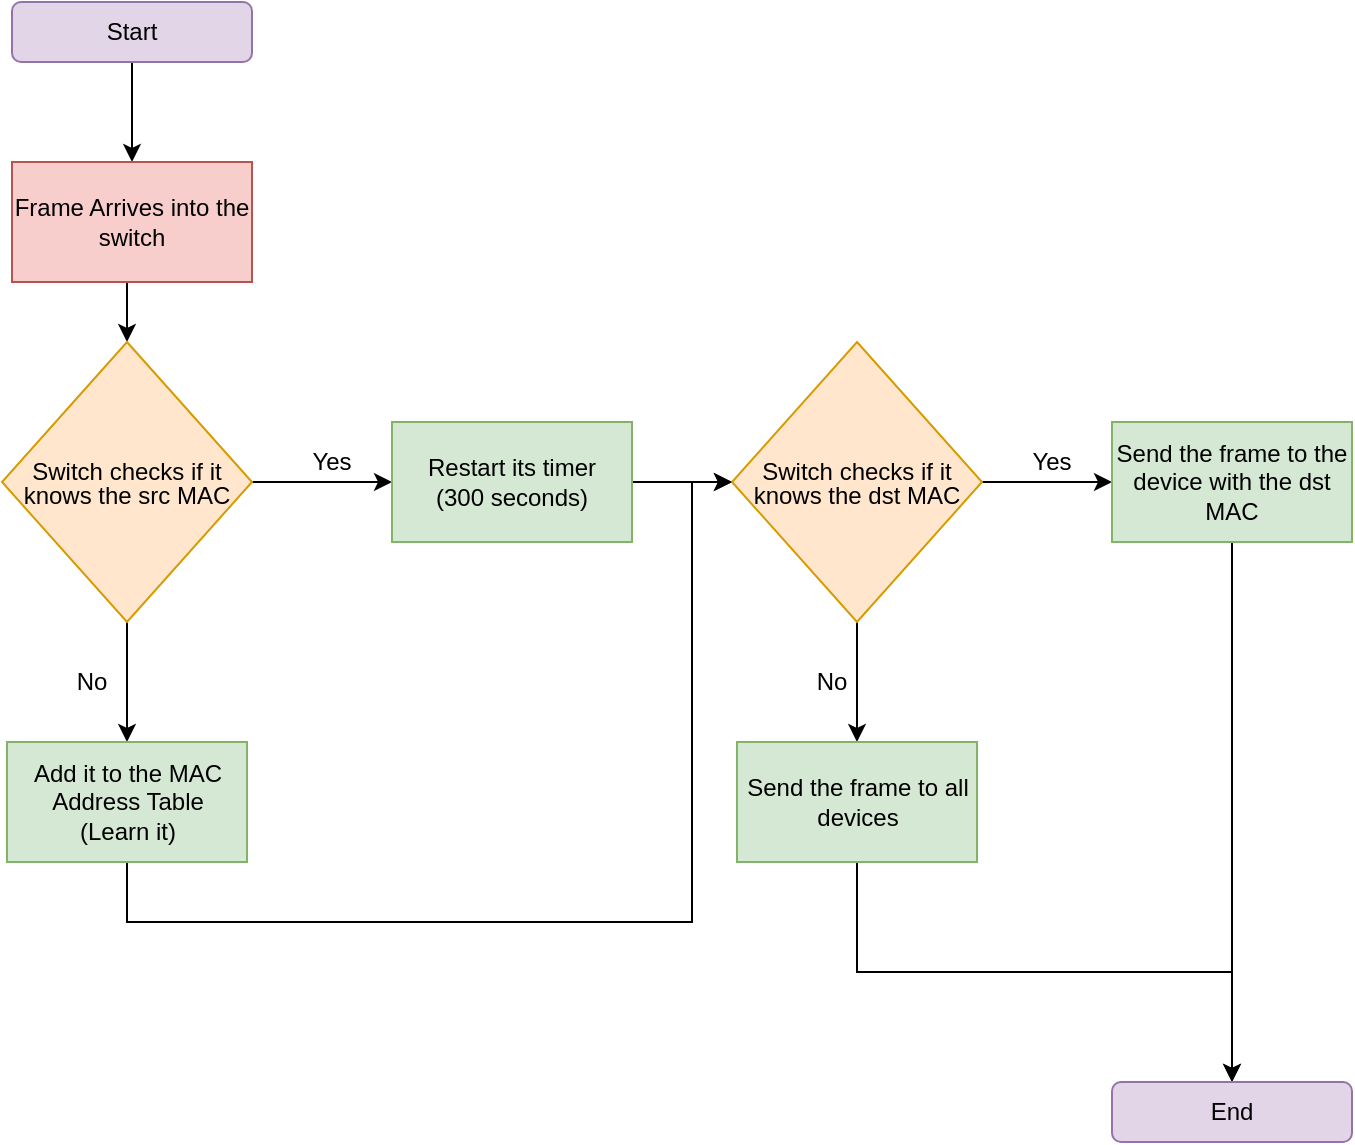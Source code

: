 <mxfile version="14.9.3" type="device"><diagram id="FWDY7nPMLPYXzf0SflNr" name="Page-1"><mxGraphModel dx="782" dy="436" grid="1" gridSize="10" guides="1" tooltips="1" connect="1" arrows="1" fold="1" page="1" pageScale="1" pageWidth="827" pageHeight="1169" math="0" shadow="0"><root><mxCell id="0"/><mxCell id="1" parent="0"/><mxCell id="VfKFclyvSuOp88QKR8y7-4" style="edgeStyle=orthogonalEdgeStyle;rounded=0;orthogonalLoop=1;jettySize=auto;html=1;exitX=0.5;exitY=1;exitDx=0;exitDy=0;entryX=0.5;entryY=0;entryDx=0;entryDy=0;" edge="1" parent="1" source="VfKFclyvSuOp88QKR8y7-1" target="VfKFclyvSuOp88QKR8y7-2"><mxGeometry relative="1" as="geometry"/></mxCell><mxCell id="VfKFclyvSuOp88QKR8y7-1" value="Start" style="rounded=1;whiteSpace=wrap;html=1;fillColor=#e1d5e7;strokeColor=#9673a6;" vertex="1" parent="1"><mxGeometry x="320" y="30" width="120" height="30" as="geometry"/></mxCell><mxCell id="VfKFclyvSuOp88QKR8y7-5" style="edgeStyle=orthogonalEdgeStyle;rounded=0;orthogonalLoop=1;jettySize=auto;html=1;exitX=0.5;exitY=1;exitDx=0;exitDy=0;entryX=0.5;entryY=0;entryDx=0;entryDy=0;" edge="1" parent="1" source="VfKFclyvSuOp88QKR8y7-2" target="VfKFclyvSuOp88QKR8y7-3"><mxGeometry relative="1" as="geometry"/></mxCell><mxCell id="VfKFclyvSuOp88QKR8y7-2" value="Frame Arrives into the switch" style="rounded=0;whiteSpace=wrap;html=1;fillColor=#f8cecc;strokeColor=#b85450;" vertex="1" parent="1"><mxGeometry x="320" y="110" width="120" height="60" as="geometry"/></mxCell><mxCell id="VfKFclyvSuOp88QKR8y7-8" style="edgeStyle=orthogonalEdgeStyle;rounded=0;orthogonalLoop=1;jettySize=auto;html=1;entryX=0;entryY=0.5;entryDx=0;entryDy=0;" edge="1" parent="1" source="VfKFclyvSuOp88QKR8y7-3" target="VfKFclyvSuOp88QKR8y7-6"><mxGeometry relative="1" as="geometry"/></mxCell><mxCell id="VfKFclyvSuOp88QKR8y7-20" style="edgeStyle=orthogonalEdgeStyle;rounded=0;orthogonalLoop=1;jettySize=auto;html=1;exitX=0.5;exitY=1;exitDx=0;exitDy=0;entryX=0.5;entryY=0;entryDx=0;entryDy=0;" edge="1" parent="1" source="VfKFclyvSuOp88QKR8y7-3" target="VfKFclyvSuOp88QKR8y7-19"><mxGeometry relative="1" as="geometry"/></mxCell><mxCell id="VfKFclyvSuOp88QKR8y7-3" value="&lt;p style=&quot;line-height: 100%&quot;&gt;Switch checks if it knows the src MAC&lt;/p&gt;" style="rhombus;whiteSpace=wrap;html=1;align=center;fillColor=#ffe6cc;strokeColor=#d79b00;" vertex="1" parent="1"><mxGeometry x="315" y="200" width="125" height="140" as="geometry"/></mxCell><mxCell id="VfKFclyvSuOp88QKR8y7-9" style="edgeStyle=orthogonalEdgeStyle;rounded=0;orthogonalLoop=1;jettySize=auto;html=1;" edge="1" parent="1" source="VfKFclyvSuOp88QKR8y7-6"><mxGeometry relative="1" as="geometry"><mxPoint x="680" y="270" as="targetPoint"/></mxGeometry></mxCell><mxCell id="VfKFclyvSuOp88QKR8y7-6" value="Restart its timer&lt;br&gt;(300 seconds)" style="rounded=0;whiteSpace=wrap;html=1;fillColor=#d5e8d4;strokeColor=#82b366;" vertex="1" parent="1"><mxGeometry x="510" y="240" width="120" height="60" as="geometry"/></mxCell><mxCell id="VfKFclyvSuOp88QKR8y7-10" value="Yes" style="text;html=1;strokeColor=none;fillColor=none;align=center;verticalAlign=middle;whiteSpace=wrap;rounded=0;" vertex="1" parent="1"><mxGeometry x="460" y="250" width="40" height="20" as="geometry"/></mxCell><mxCell id="VfKFclyvSuOp88QKR8y7-14" style="edgeStyle=orthogonalEdgeStyle;rounded=0;orthogonalLoop=1;jettySize=auto;html=1;exitX=1;exitY=0.5;exitDx=0;exitDy=0;entryX=0;entryY=0.5;entryDx=0;entryDy=0;" edge="1" parent="1" source="VfKFclyvSuOp88QKR8y7-12" target="VfKFclyvSuOp88QKR8y7-13"><mxGeometry relative="1" as="geometry"/></mxCell><mxCell id="VfKFclyvSuOp88QKR8y7-17" style="edgeStyle=orthogonalEdgeStyle;rounded=0;orthogonalLoop=1;jettySize=auto;html=1;exitX=0.5;exitY=1;exitDx=0;exitDy=0;entryX=0.5;entryY=0;entryDx=0;entryDy=0;" edge="1" parent="1" source="VfKFclyvSuOp88QKR8y7-12" target="VfKFclyvSuOp88QKR8y7-16"><mxGeometry relative="1" as="geometry"/></mxCell><mxCell id="VfKFclyvSuOp88QKR8y7-12" value="&lt;p style=&quot;line-height: 100%&quot;&gt;Switch checks if it knows the dst MAC&lt;/p&gt;" style="rhombus;whiteSpace=wrap;html=1;align=center;fillColor=#ffe6cc;strokeColor=#d79b00;" vertex="1" parent="1"><mxGeometry x="680" y="200" width="125" height="140" as="geometry"/></mxCell><mxCell id="VfKFclyvSuOp88QKR8y7-26" style="edgeStyle=orthogonalEdgeStyle;rounded=0;orthogonalLoop=1;jettySize=auto;html=1;exitX=0.5;exitY=1;exitDx=0;exitDy=0;" edge="1" parent="1" source="VfKFclyvSuOp88QKR8y7-13" target="VfKFclyvSuOp88QKR8y7-24"><mxGeometry relative="1" as="geometry"/></mxCell><mxCell id="VfKFclyvSuOp88QKR8y7-13" value="Send the frame to the device with the dst MAC" style="rounded=0;whiteSpace=wrap;html=1;strokeColor=#82b366;fillColor=#d5e8d4;" vertex="1" parent="1"><mxGeometry x="870" y="240" width="120" height="60" as="geometry"/></mxCell><mxCell id="VfKFclyvSuOp88QKR8y7-15" value="Yes" style="text;html=1;strokeColor=none;fillColor=none;align=center;verticalAlign=middle;whiteSpace=wrap;rounded=0;" vertex="1" parent="1"><mxGeometry x="820" y="250" width="40" height="20" as="geometry"/></mxCell><mxCell id="VfKFclyvSuOp88QKR8y7-25" style="edgeStyle=orthogonalEdgeStyle;rounded=0;orthogonalLoop=1;jettySize=auto;html=1;exitX=0.5;exitY=1;exitDx=0;exitDy=0;entryX=0.5;entryY=0;entryDx=0;entryDy=0;" edge="1" parent="1" source="VfKFclyvSuOp88QKR8y7-16" target="VfKFclyvSuOp88QKR8y7-24"><mxGeometry relative="1" as="geometry"/></mxCell><mxCell id="VfKFclyvSuOp88QKR8y7-16" value="Send the frame to all devices" style="rounded=0;whiteSpace=wrap;html=1;fillColor=#d5e8d4;strokeColor=#82b366;" vertex="1" parent="1"><mxGeometry x="682.5" y="400" width="120" height="60" as="geometry"/></mxCell><mxCell id="VfKFclyvSuOp88QKR8y7-18" value="No" style="text;html=1;strokeColor=none;fillColor=none;align=center;verticalAlign=middle;whiteSpace=wrap;rounded=0;" vertex="1" parent="1"><mxGeometry x="710" y="360" width="40" height="20" as="geometry"/></mxCell><mxCell id="VfKFclyvSuOp88QKR8y7-22" style="edgeStyle=orthogonalEdgeStyle;rounded=0;orthogonalLoop=1;jettySize=auto;html=1;entryX=0;entryY=0.5;entryDx=0;entryDy=0;exitX=0.5;exitY=1;exitDx=0;exitDy=0;" edge="1" parent="1" source="VfKFclyvSuOp88QKR8y7-19" target="VfKFclyvSuOp88QKR8y7-12"><mxGeometry relative="1" as="geometry"><mxPoint x="670" y="280" as="targetPoint"/><mxPoint x="480" y="500" as="sourcePoint"/><Array as="points"><mxPoint x="378" y="490"/><mxPoint x="660" y="490"/><mxPoint x="660" y="270"/></Array></mxGeometry></mxCell><mxCell id="VfKFclyvSuOp88QKR8y7-19" value="Add it to the MAC Address Table &lt;br&gt;(Learn it)" style="rounded=0;whiteSpace=wrap;html=1;fillColor=#d5e8d4;strokeColor=#82b366;" vertex="1" parent="1"><mxGeometry x="317.5" y="400" width="120" height="60" as="geometry"/></mxCell><mxCell id="VfKFclyvSuOp88QKR8y7-21" value="No" style="text;html=1;strokeColor=none;fillColor=none;align=center;verticalAlign=middle;whiteSpace=wrap;rounded=0;" vertex="1" parent="1"><mxGeometry x="340" y="360" width="40" height="20" as="geometry"/></mxCell><mxCell id="VfKFclyvSuOp88QKR8y7-24" value="End" style="rounded=1;whiteSpace=wrap;html=1;fillColor=#e1d5e7;strokeColor=#9673a6;" vertex="1" parent="1"><mxGeometry x="870" y="570" width="120" height="30" as="geometry"/></mxCell></root></mxGraphModel></diagram></mxfile>